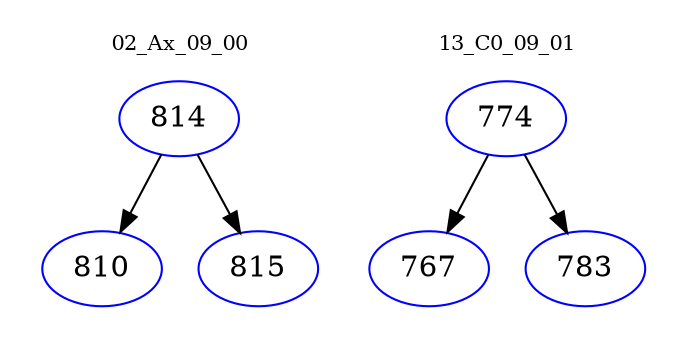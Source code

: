 digraph{
subgraph cluster_0 {
color = white
label = "02_Ax_09_00";
fontsize=10;
T0_814 [label="814", color="blue"]
T0_814 -> T0_810 [color="black"]
T0_810 [label="810", color="blue"]
T0_814 -> T0_815 [color="black"]
T0_815 [label="815", color="blue"]
}
subgraph cluster_1 {
color = white
label = "13_C0_09_01";
fontsize=10;
T1_774 [label="774", color="blue"]
T1_774 -> T1_767 [color="black"]
T1_767 [label="767", color="blue"]
T1_774 -> T1_783 [color="black"]
T1_783 [label="783", color="blue"]
}
}
